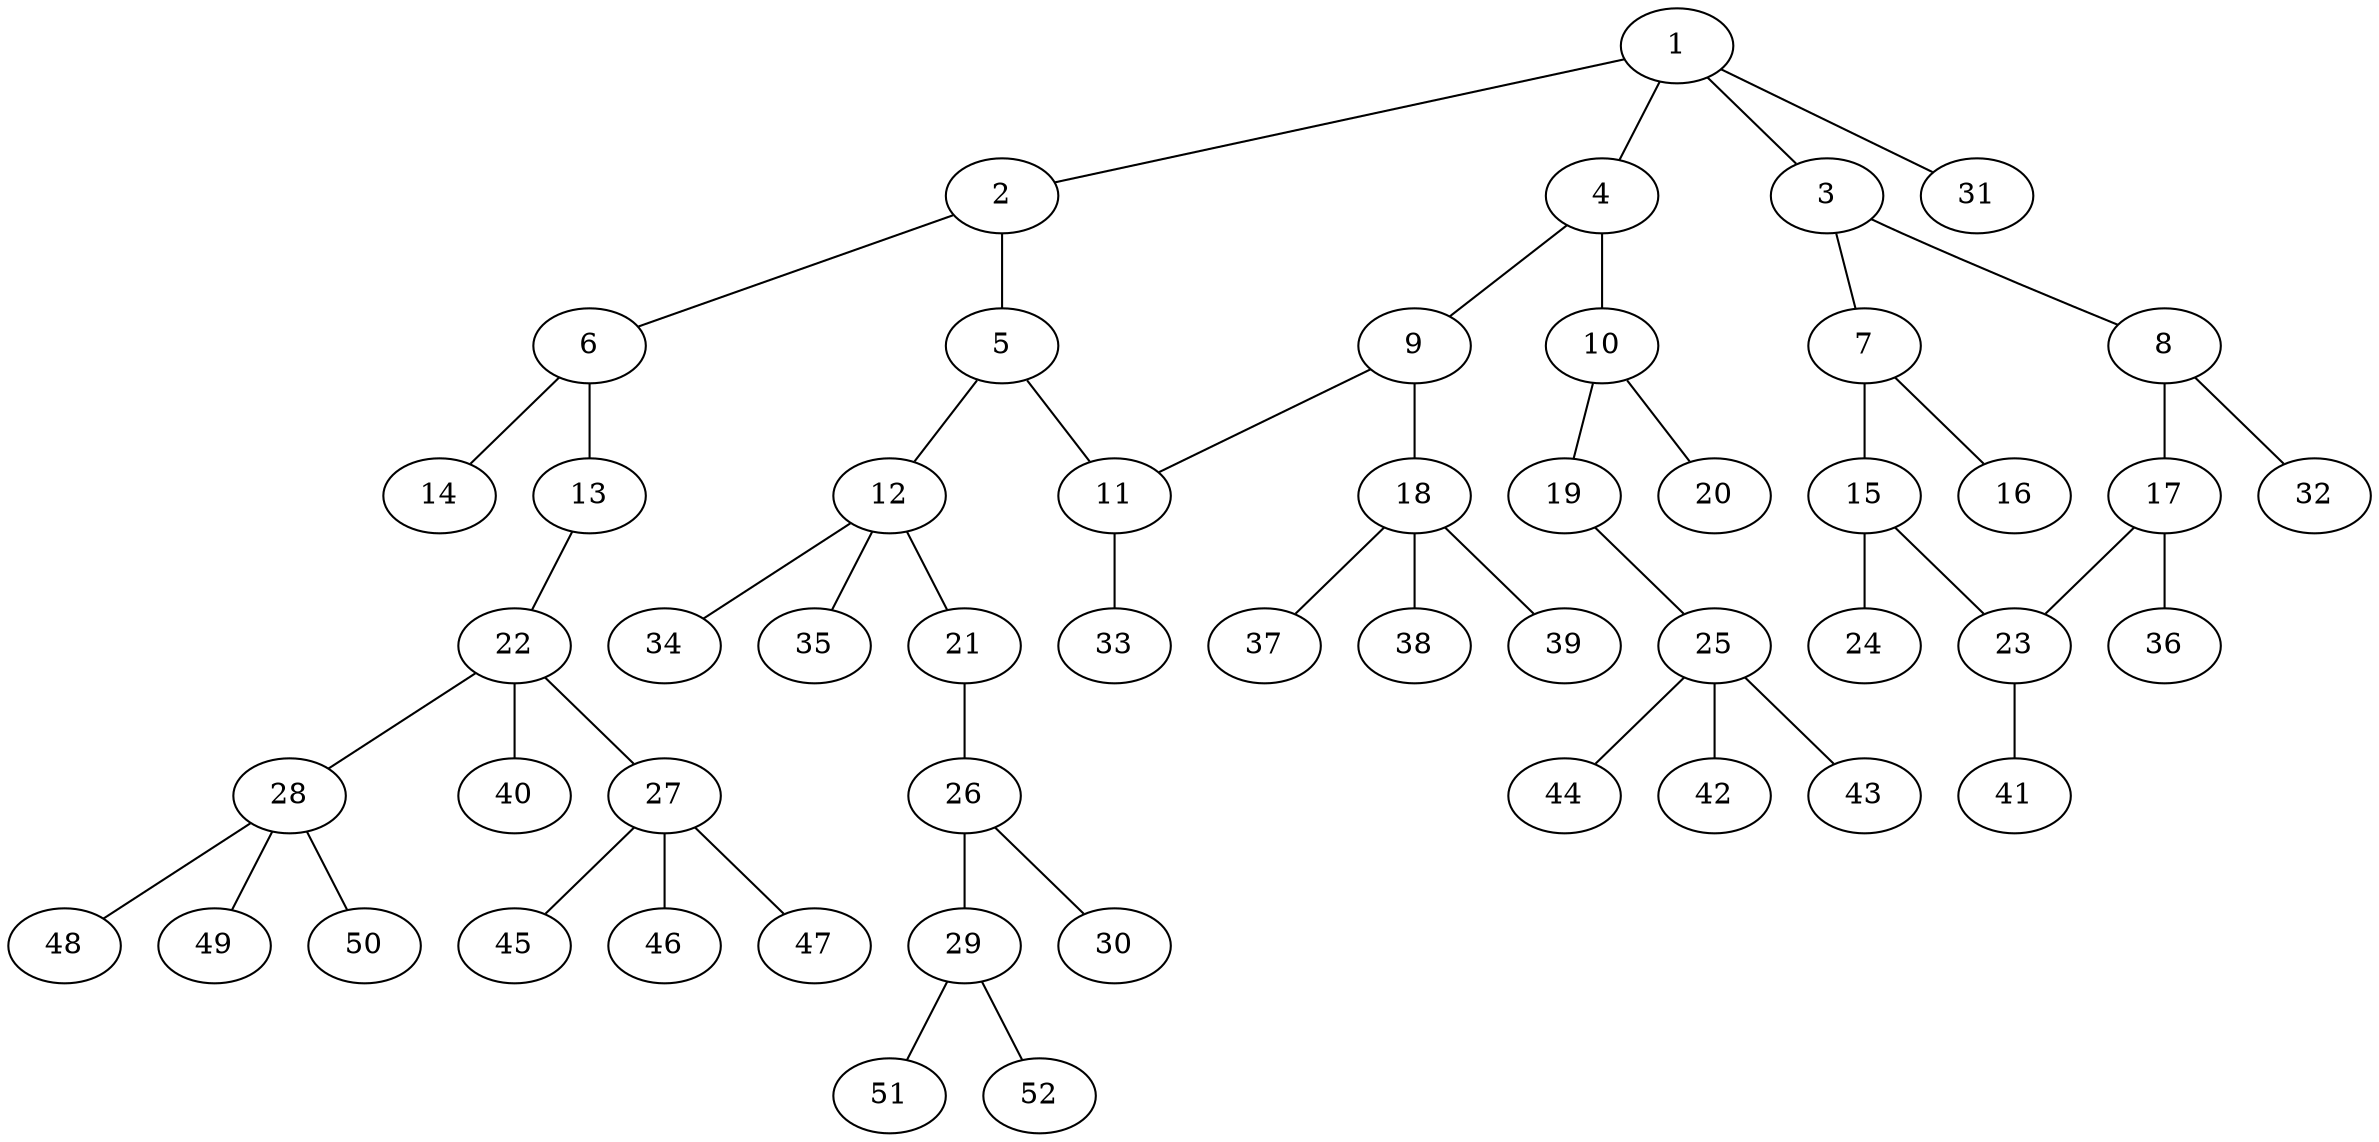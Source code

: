 graph molecule_3260 {
	1	 [chem=C];
	2	 [chem=C];
	1 -- 2	 [valence=1];
	3	 [chem=C];
	1 -- 3	 [valence=1];
	4	 [chem=C];
	1 -- 4	 [valence=1];
	31	 [chem=H];
	1 -- 31	 [valence=1];
	5	 [chem=C];
	2 -- 5	 [valence=2];
	6	 [chem=C];
	2 -- 6	 [valence=1];
	7	 [chem=C];
	3 -- 7	 [valence=2];
	8	 [chem=C];
	3 -- 8	 [valence=1];
	9	 [chem=C];
	4 -- 9	 [valence=2];
	10	 [chem=C];
	4 -- 10	 [valence=1];
	11	 [chem=N];
	5 -- 11	 [valence=1];
	12	 [chem=C];
	5 -- 12	 [valence=1];
	13	 [chem=O];
	6 -- 13	 [valence=1];
	14	 [chem=O];
	6 -- 14	 [valence=2];
	15	 [chem=C];
	7 -- 15	 [valence=1];
	16	 [chem=Cl];
	7 -- 16	 [valence=1];
	17	 [chem=C];
	8 -- 17	 [valence=2];
	32	 [chem=H];
	8 -- 32	 [valence=1];
	9 -- 11	 [valence=1];
	18	 [chem=C];
	9 -- 18	 [valence=1];
	19	 [chem=O];
	10 -- 19	 [valence=1];
	20	 [chem=O];
	10 -- 20	 [valence=2];
	33	 [chem=H];
	11 -- 33	 [valence=1];
	21	 [chem=O];
	12 -- 21	 [valence=1];
	34	 [chem=H];
	12 -- 34	 [valence=1];
	35	 [chem=H];
	12 -- 35	 [valence=1];
	22	 [chem=C];
	13 -- 22	 [valence=1];
	23	 [chem=C];
	15 -- 23	 [valence=2];
	24	 [chem=Cl];
	15 -- 24	 [valence=1];
	17 -- 23	 [valence=1];
	36	 [chem=H];
	17 -- 36	 [valence=1];
	37	 [chem=H];
	18 -- 37	 [valence=1];
	38	 [chem=H];
	18 -- 38	 [valence=1];
	39	 [chem=H];
	18 -- 39	 [valence=1];
	25	 [chem=C];
	19 -- 25	 [valence=1];
	26	 [chem=C];
	21 -- 26	 [valence=1];
	27	 [chem=C];
	22 -- 27	 [valence=1];
	28	 [chem=C];
	22 -- 28	 [valence=1];
	40	 [chem=H];
	22 -- 40	 [valence=1];
	41	 [chem=H];
	23 -- 41	 [valence=1];
	42	 [chem=H];
	25 -- 42	 [valence=1];
	43	 [chem=H];
	25 -- 43	 [valence=1];
	44	 [chem=H];
	25 -- 44	 [valence=1];
	29	 [chem=N];
	26 -- 29	 [valence=1];
	30	 [chem=O];
	26 -- 30	 [valence=2];
	45	 [chem=H];
	27 -- 45	 [valence=1];
	46	 [chem=H];
	27 -- 46	 [valence=1];
	47	 [chem=H];
	27 -- 47	 [valence=1];
	48	 [chem=H];
	28 -- 48	 [valence=1];
	49	 [chem=H];
	28 -- 49	 [valence=1];
	50	 [chem=H];
	28 -- 50	 [valence=1];
	51	 [chem=H];
	29 -- 51	 [valence=1];
	52	 [chem=H];
	29 -- 52	 [valence=1];
}
